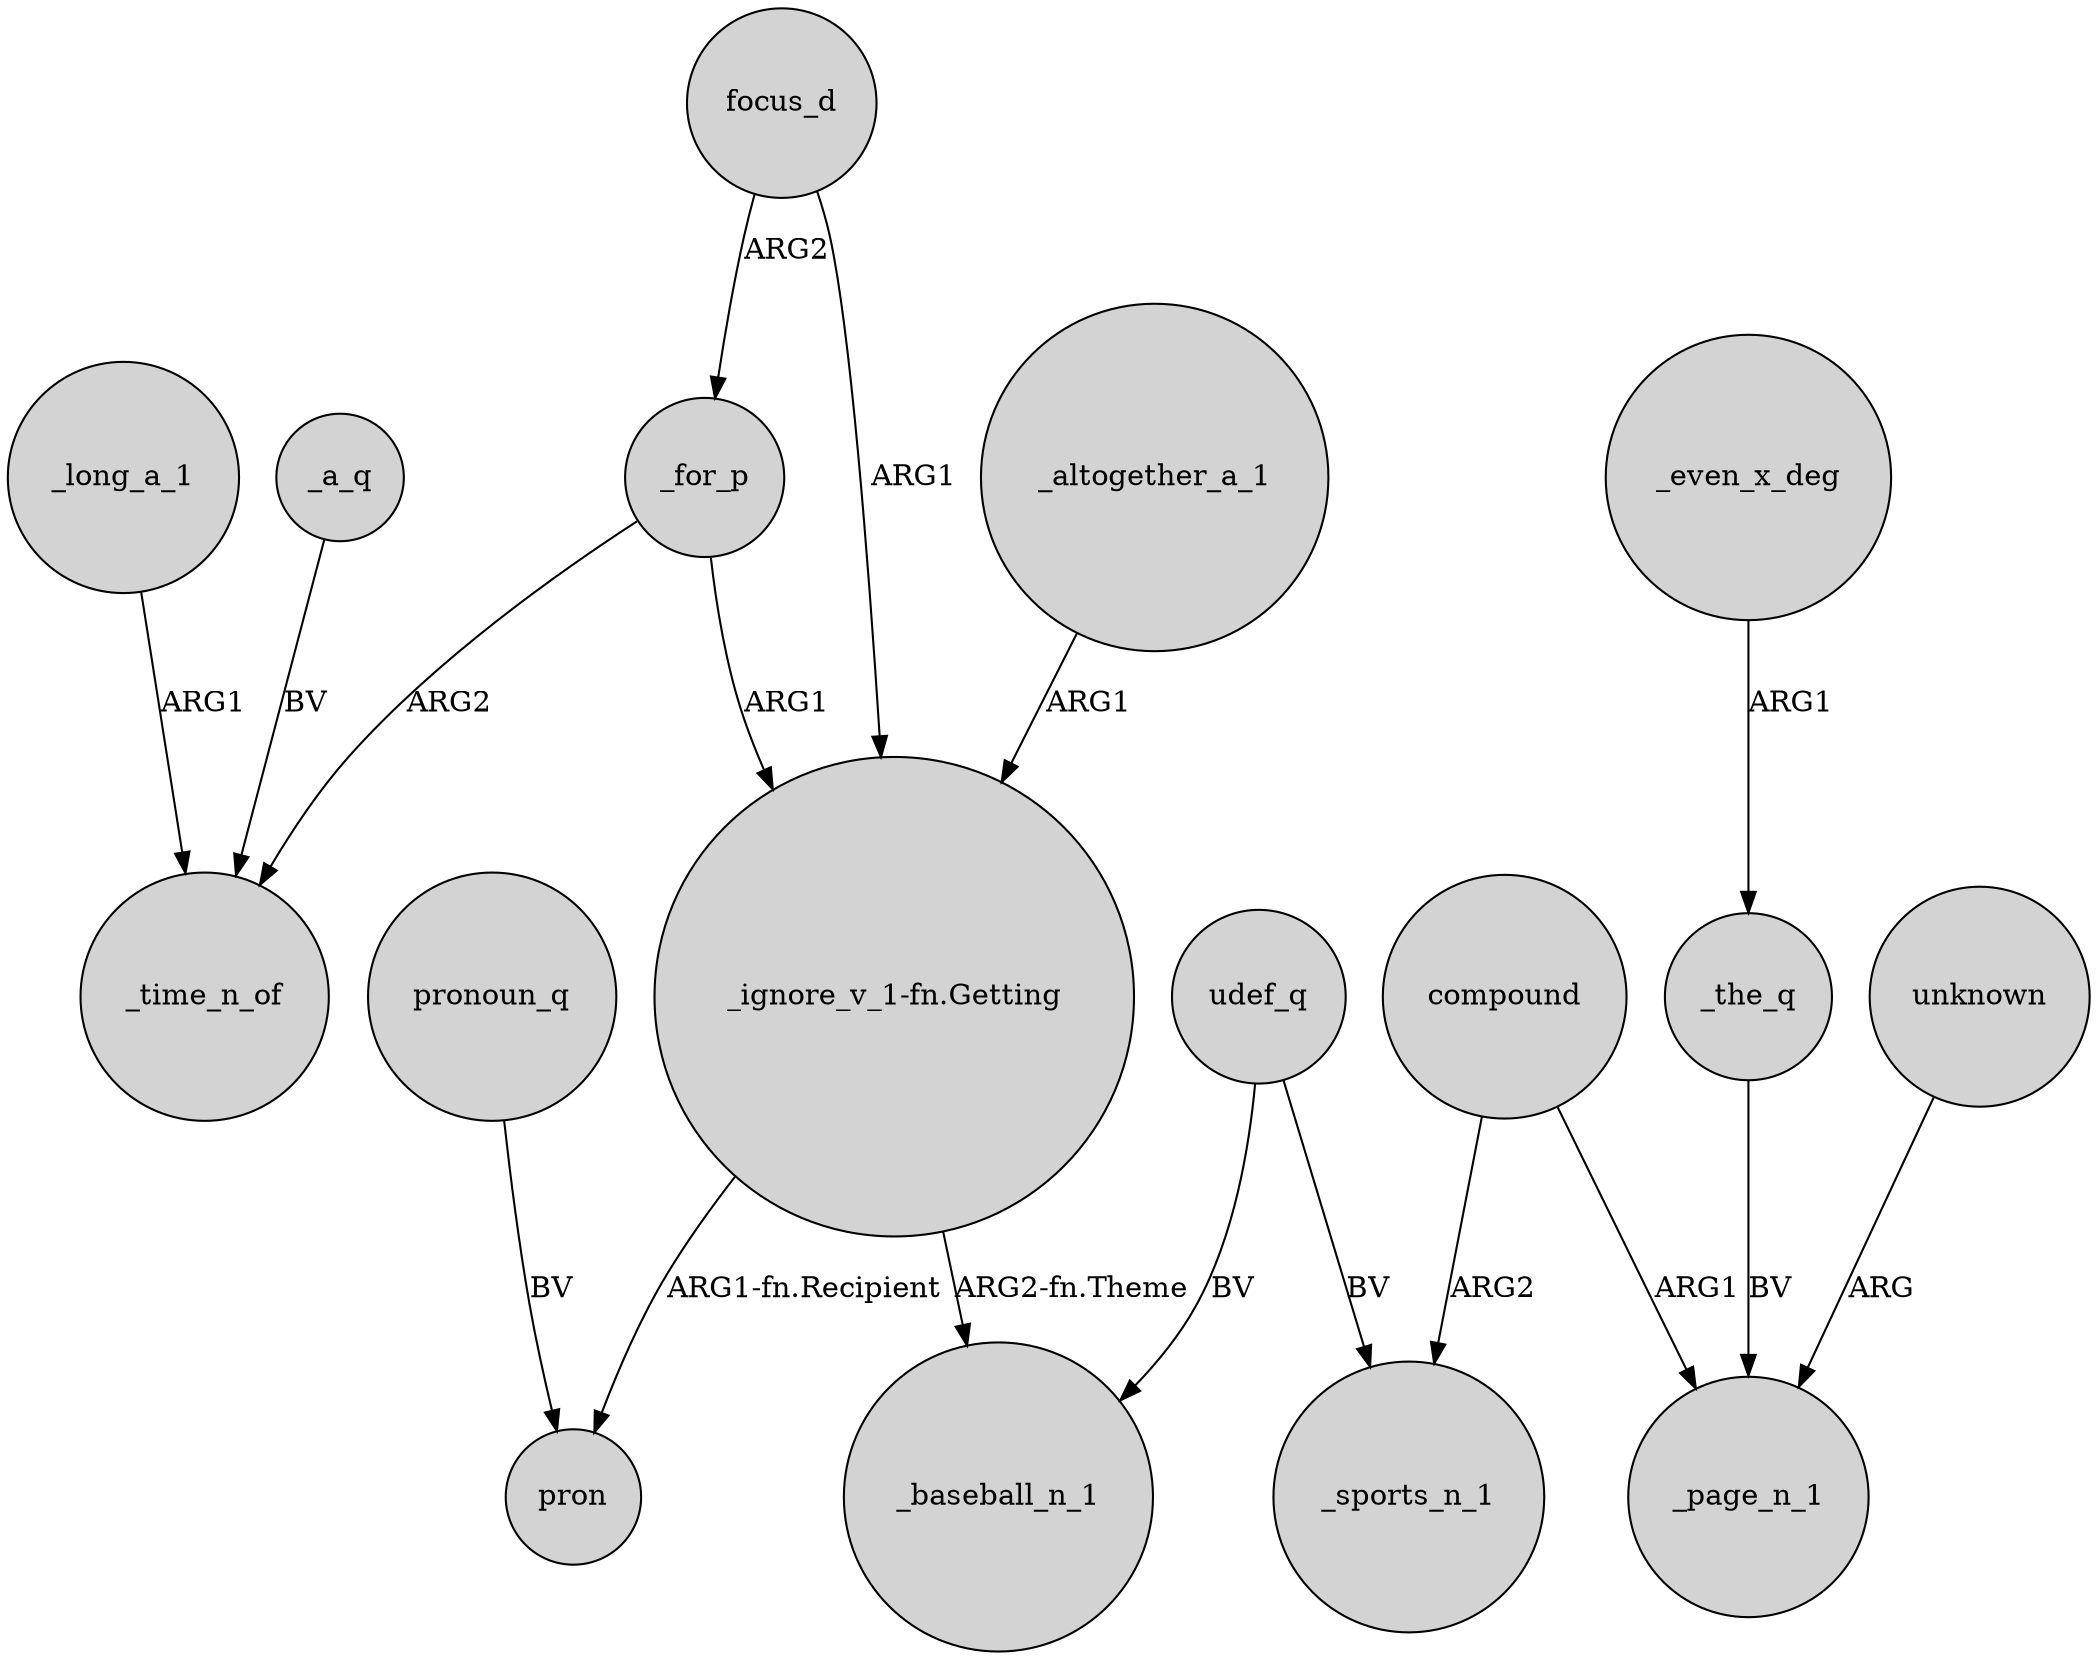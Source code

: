 digraph {
	node [shape=circle style=filled]
	_long_a_1 -> _time_n_of [label=ARG1]
	udef_q -> _sports_n_1 [label=BV]
	_even_x_deg -> _the_q [label=ARG1]
	_for_p -> "_ignore_v_1-fn.Getting" [label=ARG1]
	compound -> _sports_n_1 [label=ARG2]
	"_ignore_v_1-fn.Getting" -> pron [label="ARG1-fn.Recipient"]
	focus_d -> "_ignore_v_1-fn.Getting" [label=ARG1]
	"_ignore_v_1-fn.Getting" -> _baseball_n_1 [label="ARG2-fn.Theme"]
	_altogether_a_1 -> "_ignore_v_1-fn.Getting" [label=ARG1]
	focus_d -> _for_p [label=ARG2]
	_the_q -> _page_n_1 [label=BV]
	udef_q -> _baseball_n_1 [label=BV]
	unknown -> _page_n_1 [label=ARG]
	pronoun_q -> pron [label=BV]
	_a_q -> _time_n_of [label=BV]
	_for_p -> _time_n_of [label=ARG2]
	compound -> _page_n_1 [label=ARG1]
}
